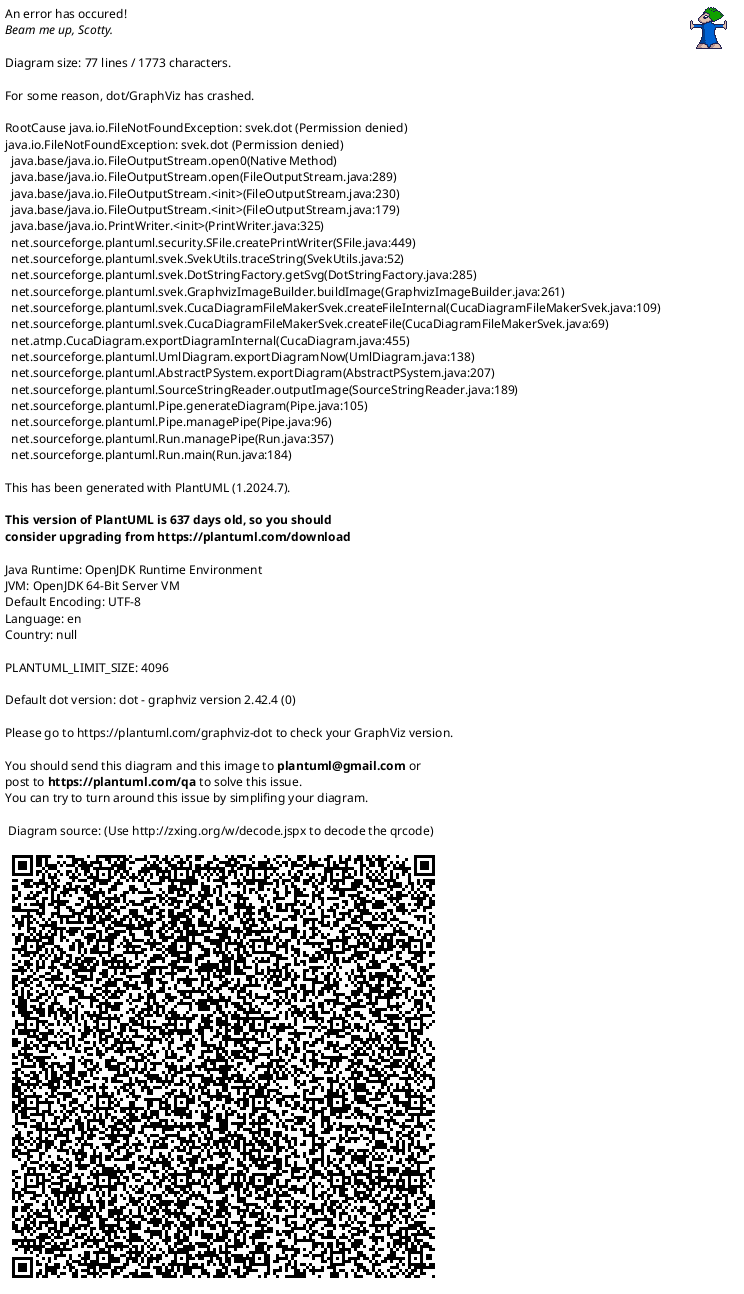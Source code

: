 {
  "sha1": "pivjyuzrt4cyvkwh62b2s324qwb7v7u",
  "insertion": {
    "when": "2024-06-04T17:28:41.264Z",
    "url": "https://github.com/DrMarkusVoss/pumla/tree/main/test/examples/simple/ports",
    "user": "plantuml@gmail.com"
  }
}
@startuml
!pragma svek_trace on
!pragma kermor on

'left to right direction

component "Temperature Sensor" as tempSensor <<block>> {
    note as tempSensor_TVs
        1some tagged value table
        would be here
        usually.
    end note

    portout "temp_dK_raw     " as tempSensor_temp_dK_raw

}

note bottom of tempSensor
    2Measure the temperature and outputs it as
    raw, unfiltered value in Kelvin.
end note



component "Temperature Processing" as tempProcessing <<block>> {

    note as tempProcessing_TVs
        3some tagged value table
        would be here
        usually.
    end note

    portin "temp_dK_raw" as tempProcessing_temp_dK_raw_in
    portout "temp_dC_filtered" as tempProcessing_temp_dC_filtered_out
}

note bottom of tempProcessing
    4Takes the given raw temperature values
    in Kelvin, puts a moving average with
    configurable window size on it, converts
    it to degree and outputs that value.
end note

component "displayTemp" as displayTemp <<block>> {

    portin "temp_dC     " as temp_dC_displayTemp
    portin "temp_dF     " as temp_dF_displayTemp

    note as displayTemp_TVs
        5some tagged value table
        would be shown here
        usually.
    end note

    rectangle "internals" {
        component display
        component conversion

        temp_dC_displayTemp -u-> display
        temp_dF_displayTemp --> display
        conversion <-> display

    }
}

note bottom of displayTemp
    6Gets as input a temperature in
    degree Celsius or Fahrenheit, or both.
    Displays both temperature values.
    Calls the tempConverter for conversion if
    only one value is given as input.
end note


tempSensor_temp_dK_raw --> tempProcessing_temp_dK_raw_in
tempProcessing_temp_dC_filtered_out --> temp_dC_displayTemp

@enduml
